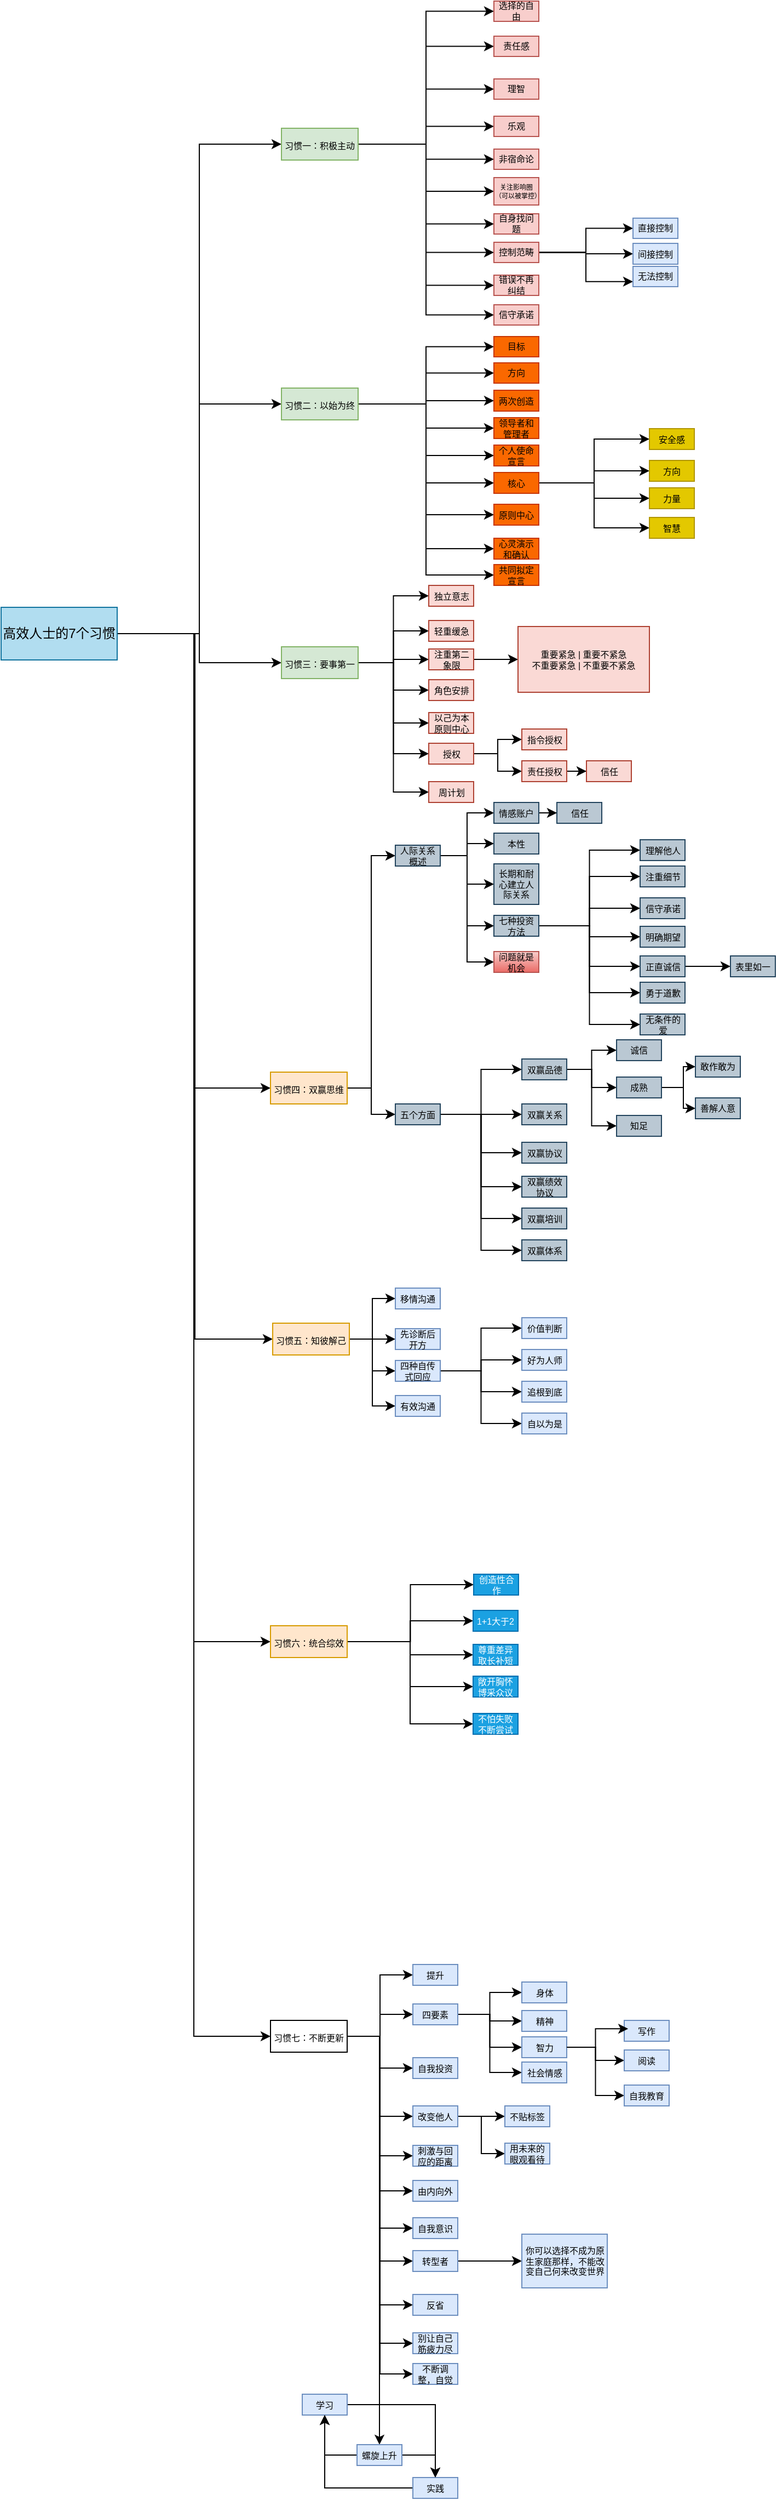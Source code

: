 <mxfile border="50" scale="3" compressed="false" locked="false" version="26.0.4">
  <diagram name="Blank" id="YmL12bMKpDGza6XwsDPr">
    <mxGraphModel dx="1083" dy="755" grid="0" gridSize="10" guides="1" tooltips="1" connect="1" arrows="1" fold="1" page="0" pageScale="1" pageWidth="827" pageHeight="1169" background="none" math="1" shadow="0">
      <root>
        <mxCell id="X5NqExCQtvZxIxQ7pmgY-0" />
        <mxCell id="1" parent="X5NqExCQtvZxIxQ7pmgY-0" />
        <mxCell id="9J5O1KdrvS_7y9gN0SCT-68" style="edgeStyle=orthogonalEdgeStyle;rounded=0;orthogonalLoop=1;jettySize=auto;html=1;entryX=0;entryY=0.5;entryDx=0;entryDy=0;" parent="1" source="hY0gA2xcznP3lPXLT_NU-1" target="hY0gA2xcznP3lPXLT_NU-2" edge="1">
          <mxGeometry relative="1" as="geometry" />
        </mxCell>
        <mxCell id="9J5O1KdrvS_7y9gN0SCT-69" style="edgeStyle=orthogonalEdgeStyle;rounded=0;orthogonalLoop=1;jettySize=auto;html=1;entryX=0;entryY=0.5;entryDx=0;entryDy=0;" parent="1" source="hY0gA2xcznP3lPXLT_NU-1" target="hY0gA2xcznP3lPXLT_NU-4" edge="1">
          <mxGeometry relative="1" as="geometry" />
        </mxCell>
        <mxCell id="9J5O1KdrvS_7y9gN0SCT-70" style="edgeStyle=orthogonalEdgeStyle;rounded=0;orthogonalLoop=1;jettySize=auto;html=1;" parent="1" source="hY0gA2xcznP3lPXLT_NU-1" target="hY0gA2xcznP3lPXLT_NU-6" edge="1">
          <mxGeometry relative="1" as="geometry" />
        </mxCell>
        <mxCell id="9J5O1KdrvS_7y9gN0SCT-71" style="edgeStyle=orthogonalEdgeStyle;rounded=0;orthogonalLoop=1;jettySize=auto;html=1;entryX=0;entryY=0.5;entryDx=0;entryDy=0;" parent="1" source="hY0gA2xcznP3lPXLT_NU-1" target="hY0gA2xcznP3lPXLT_NU-8" edge="1">
          <mxGeometry relative="1" as="geometry" />
        </mxCell>
        <mxCell id="9J5O1KdrvS_7y9gN0SCT-72" style="edgeStyle=orthogonalEdgeStyle;rounded=0;orthogonalLoop=1;jettySize=auto;html=1;entryX=0;entryY=0.5;entryDx=0;entryDy=0;" parent="1" source="hY0gA2xcznP3lPXLT_NU-1" target="hY0gA2xcznP3lPXLT_NU-9" edge="1">
          <mxGeometry relative="1" as="geometry" />
        </mxCell>
        <mxCell id="9J5O1KdrvS_7y9gN0SCT-73" style="edgeStyle=orthogonalEdgeStyle;rounded=0;orthogonalLoop=1;jettySize=auto;html=1;entryX=0;entryY=0.5;entryDx=0;entryDy=0;" parent="1" source="hY0gA2xcznP3lPXLT_NU-1" target="hY0gA2xcznP3lPXLT_NU-10" edge="1">
          <mxGeometry relative="1" as="geometry" />
        </mxCell>
        <mxCell id="9J5O1KdrvS_7y9gN0SCT-74" style="edgeStyle=orthogonalEdgeStyle;rounded=0;orthogonalLoop=1;jettySize=auto;html=1;entryX=0;entryY=0.5;entryDx=0;entryDy=0;" parent="1" source="hY0gA2xcznP3lPXLT_NU-1" target="hY0gA2xcznP3lPXLT_NU-11" edge="1">
          <mxGeometry relative="1" as="geometry" />
        </mxCell>
        <mxCell id="hY0gA2xcznP3lPXLT_NU-1" value="高效人士的7个习惯" style="rounded=0;whiteSpace=wrap;html=1;fillColor=#b1ddf0;strokeColor=#10739e;" parent="1" vertex="1">
          <mxGeometry x="-67" y="206" width="106" height="48" as="geometry" />
        </mxCell>
        <mxCell id="9J5O1KdrvS_7y9gN0SCT-59" style="edgeStyle=orthogonalEdgeStyle;rounded=0;orthogonalLoop=1;jettySize=auto;html=1;entryX=0;entryY=0.5;entryDx=0;entryDy=0;" parent="1" source="hY0gA2xcznP3lPXLT_NU-2" target="9J5O1KdrvS_7y9gN0SCT-3" edge="1">
          <mxGeometry relative="1" as="geometry" />
        </mxCell>
        <mxCell id="9J5O1KdrvS_7y9gN0SCT-60" style="edgeStyle=orthogonalEdgeStyle;rounded=0;orthogonalLoop=1;jettySize=auto;html=1;entryX=0;entryY=0.5;entryDx=0;entryDy=0;" parent="1" source="hY0gA2xcznP3lPXLT_NU-2" target="9J5O1KdrvS_7y9gN0SCT-6" edge="1">
          <mxGeometry relative="1" as="geometry" />
        </mxCell>
        <mxCell id="9J5O1KdrvS_7y9gN0SCT-61" style="edgeStyle=orthogonalEdgeStyle;rounded=0;orthogonalLoop=1;jettySize=auto;html=1;entryX=0;entryY=0.5;entryDx=0;entryDy=0;" parent="1" source="hY0gA2xcznP3lPXLT_NU-2" target="9J5O1KdrvS_7y9gN0SCT-8" edge="1">
          <mxGeometry relative="1" as="geometry" />
        </mxCell>
        <mxCell id="9J5O1KdrvS_7y9gN0SCT-62" style="edgeStyle=orthogonalEdgeStyle;rounded=0;orthogonalLoop=1;jettySize=auto;html=1;entryX=0;entryY=0.5;entryDx=0;entryDy=0;" parent="1" source="hY0gA2xcznP3lPXLT_NU-2" target="9J5O1KdrvS_7y9gN0SCT-10" edge="1">
          <mxGeometry relative="1" as="geometry" />
        </mxCell>
        <mxCell id="9J5O1KdrvS_7y9gN0SCT-63" style="edgeStyle=orthogonalEdgeStyle;rounded=0;orthogonalLoop=1;jettySize=auto;html=1;entryX=0;entryY=0.5;entryDx=0;entryDy=0;" parent="1" source="hY0gA2xcznP3lPXLT_NU-2" target="9J5O1KdrvS_7y9gN0SCT-12" edge="1">
          <mxGeometry relative="1" as="geometry" />
        </mxCell>
        <mxCell id="9J5O1KdrvS_7y9gN0SCT-64" style="edgeStyle=orthogonalEdgeStyle;rounded=0;orthogonalLoop=1;jettySize=auto;html=1;entryX=0;entryY=0.5;entryDx=0;entryDy=0;" parent="1" source="hY0gA2xcznP3lPXLT_NU-2" target="9J5O1KdrvS_7y9gN0SCT-14" edge="1">
          <mxGeometry relative="1" as="geometry" />
        </mxCell>
        <mxCell id="9J5O1KdrvS_7y9gN0SCT-65" style="edgeStyle=orthogonalEdgeStyle;rounded=0;orthogonalLoop=1;jettySize=auto;html=1;entryX=0;entryY=0.5;entryDx=0;entryDy=0;" parent="1" source="hY0gA2xcznP3lPXLT_NU-2" target="9J5O1KdrvS_7y9gN0SCT-18" edge="1">
          <mxGeometry relative="1" as="geometry" />
        </mxCell>
        <mxCell id="9J5O1KdrvS_7y9gN0SCT-66" style="edgeStyle=orthogonalEdgeStyle;rounded=0;orthogonalLoop=1;jettySize=auto;html=1;entryX=0;entryY=0.5;entryDx=0;entryDy=0;" parent="1" source="hY0gA2xcznP3lPXLT_NU-2" target="9J5O1KdrvS_7y9gN0SCT-26" edge="1">
          <mxGeometry relative="1" as="geometry" />
        </mxCell>
        <mxCell id="9J5O1KdrvS_7y9gN0SCT-67" style="edgeStyle=orthogonalEdgeStyle;rounded=0;orthogonalLoop=1;jettySize=auto;html=1;entryX=0;entryY=0.5;entryDx=0;entryDy=0;" parent="1" source="hY0gA2xcznP3lPXLT_NU-2" target="9J5O1KdrvS_7y9gN0SCT-28" edge="1">
          <mxGeometry relative="1" as="geometry" />
        </mxCell>
        <mxCell id="9J5O1KdrvS_7y9gN0SCT-89" style="edgeStyle=orthogonalEdgeStyle;rounded=0;orthogonalLoop=1;jettySize=auto;html=1;entryX=0;entryY=0.5;entryDx=0;entryDy=0;" parent="1" source="hY0gA2xcznP3lPXLT_NU-2" target="9J5O1KdrvS_7y9gN0SCT-16" edge="1">
          <mxGeometry relative="1" as="geometry" />
        </mxCell>
        <mxCell id="hY0gA2xcznP3lPXLT_NU-2" value="&lt;font style=&quot;font-size: 8px;&quot;&gt;习惯一：积极主动&lt;/font&gt;" style="rounded=0;whiteSpace=wrap;html=1;fillColor=#d5e8d4;strokeColor=#82b366;" parent="1" vertex="1">
          <mxGeometry x="189" y="-231" width="70" height="29" as="geometry" />
        </mxCell>
        <mxCell id="9J5O1KdrvS_7y9gN0SCT-76" style="edgeStyle=orthogonalEdgeStyle;rounded=0;orthogonalLoop=1;jettySize=auto;html=1;entryX=0;entryY=0.5;entryDx=0;entryDy=0;" parent="1" source="hY0gA2xcznP3lPXLT_NU-4" target="9J5O1KdrvS_7y9gN0SCT-30" edge="1">
          <mxGeometry relative="1" as="geometry" />
        </mxCell>
        <mxCell id="9J5O1KdrvS_7y9gN0SCT-77" style="edgeStyle=orthogonalEdgeStyle;rounded=0;orthogonalLoop=1;jettySize=auto;html=1;entryX=0;entryY=0.5;entryDx=0;entryDy=0;" parent="1" source="hY0gA2xcznP3lPXLT_NU-4" target="9J5O1KdrvS_7y9gN0SCT-34" edge="1">
          <mxGeometry relative="1" as="geometry" />
        </mxCell>
        <mxCell id="9J5O1KdrvS_7y9gN0SCT-78" style="edgeStyle=orthogonalEdgeStyle;rounded=0;orthogonalLoop=1;jettySize=auto;html=1;entryX=0;entryY=0.5;entryDx=0;entryDy=0;" parent="1" source="hY0gA2xcznP3lPXLT_NU-4" target="9J5O1KdrvS_7y9gN0SCT-36" edge="1">
          <mxGeometry relative="1" as="geometry" />
        </mxCell>
        <mxCell id="9J5O1KdrvS_7y9gN0SCT-79" style="edgeStyle=orthogonalEdgeStyle;rounded=0;orthogonalLoop=1;jettySize=auto;html=1;entryX=0;entryY=0.5;entryDx=0;entryDy=0;" parent="1" source="hY0gA2xcznP3lPXLT_NU-4" target="9J5O1KdrvS_7y9gN0SCT-37" edge="1">
          <mxGeometry relative="1" as="geometry" />
        </mxCell>
        <mxCell id="9J5O1KdrvS_7y9gN0SCT-80" style="edgeStyle=orthogonalEdgeStyle;rounded=0;orthogonalLoop=1;jettySize=auto;html=1;entryX=0;entryY=0.5;entryDx=0;entryDy=0;" parent="1" source="hY0gA2xcznP3lPXLT_NU-4" target="9J5O1KdrvS_7y9gN0SCT-38" edge="1">
          <mxGeometry relative="1" as="geometry" />
        </mxCell>
        <mxCell id="9J5O1KdrvS_7y9gN0SCT-81" style="edgeStyle=orthogonalEdgeStyle;rounded=0;orthogonalLoop=1;jettySize=auto;html=1;entryX=0;entryY=0.5;entryDx=0;entryDy=0;" parent="1" source="hY0gA2xcznP3lPXLT_NU-4" target="9J5O1KdrvS_7y9gN0SCT-39" edge="1">
          <mxGeometry relative="1" as="geometry" />
        </mxCell>
        <mxCell id="9J5O1KdrvS_7y9gN0SCT-83" style="edgeStyle=orthogonalEdgeStyle;rounded=0;orthogonalLoop=1;jettySize=auto;html=1;entryX=0;entryY=0.5;entryDx=0;entryDy=0;" parent="1" source="hY0gA2xcznP3lPXLT_NU-4" target="9J5O1KdrvS_7y9gN0SCT-82" edge="1">
          <mxGeometry relative="1" as="geometry" />
        </mxCell>
        <mxCell id="9J5O1KdrvS_7y9gN0SCT-85" style="edgeStyle=orthogonalEdgeStyle;rounded=0;orthogonalLoop=1;jettySize=auto;html=1;entryX=0;entryY=0.5;entryDx=0;entryDy=0;" parent="1" source="hY0gA2xcznP3lPXLT_NU-4" target="9J5O1KdrvS_7y9gN0SCT-84" edge="1">
          <mxGeometry relative="1" as="geometry" />
        </mxCell>
        <mxCell id="9J5O1KdrvS_7y9gN0SCT-87" style="edgeStyle=orthogonalEdgeStyle;rounded=0;orthogonalLoop=1;jettySize=auto;html=1;entryX=0;entryY=0.5;entryDx=0;entryDy=0;" parent="1" source="hY0gA2xcznP3lPXLT_NU-4" target="9J5O1KdrvS_7y9gN0SCT-86" edge="1">
          <mxGeometry relative="1" as="geometry" />
        </mxCell>
        <mxCell id="hY0gA2xcznP3lPXLT_NU-4" value="&lt;font style=&quot;font-size: 8px;&quot;&gt;习惯二：以始为终&lt;/font&gt;" style="rounded=0;whiteSpace=wrap;html=1;fillColor=#d5e8d4;strokeColor=#82b366;" parent="1" vertex="1">
          <mxGeometry x="189" y="6" width="70" height="29" as="geometry" />
        </mxCell>
        <mxCell id="9J5O1KdrvS_7y9gN0SCT-93" style="edgeStyle=orthogonalEdgeStyle;rounded=0;orthogonalLoop=1;jettySize=auto;html=1;entryX=0;entryY=0.5;entryDx=0;entryDy=0;" parent="1" source="hY0gA2xcznP3lPXLT_NU-6" target="9J5O1KdrvS_7y9gN0SCT-91" edge="1">
          <mxGeometry relative="1" as="geometry" />
        </mxCell>
        <mxCell id="9J5O1KdrvS_7y9gN0SCT-96" style="edgeStyle=orthogonalEdgeStyle;rounded=0;orthogonalLoop=1;jettySize=auto;html=1;entryX=0;entryY=0.5;entryDx=0;entryDy=0;" parent="1" source="hY0gA2xcznP3lPXLT_NU-6" target="9J5O1KdrvS_7y9gN0SCT-95" edge="1">
          <mxGeometry relative="1" as="geometry" />
        </mxCell>
        <mxCell id="9J5O1KdrvS_7y9gN0SCT-97" style="edgeStyle=orthogonalEdgeStyle;rounded=0;orthogonalLoop=1;jettySize=auto;html=1;entryX=0;entryY=0.5;entryDx=0;entryDy=0;" parent="1" source="hY0gA2xcznP3lPXLT_NU-6" target="9J5O1KdrvS_7y9gN0SCT-94" edge="1">
          <mxGeometry relative="1" as="geometry" />
        </mxCell>
        <mxCell id="9J5O1KdrvS_7y9gN0SCT-99" style="edgeStyle=orthogonalEdgeStyle;rounded=0;orthogonalLoop=1;jettySize=auto;html=1;entryX=0;entryY=0.5;entryDx=0;entryDy=0;" parent="1" source="hY0gA2xcznP3lPXLT_NU-6" target="9J5O1KdrvS_7y9gN0SCT-90" edge="1">
          <mxGeometry relative="1" as="geometry" />
        </mxCell>
        <mxCell id="9J5O1KdrvS_7y9gN0SCT-103" style="edgeStyle=orthogonalEdgeStyle;rounded=0;orthogonalLoop=1;jettySize=auto;html=1;entryX=0;entryY=0.5;entryDx=0;entryDy=0;" parent="1" source="hY0gA2xcznP3lPXLT_NU-6" target="9J5O1KdrvS_7y9gN0SCT-102" edge="1">
          <mxGeometry relative="1" as="geometry" />
        </mxCell>
        <mxCell id="9J5O1KdrvS_7y9gN0SCT-105" style="edgeStyle=orthogonalEdgeStyle;rounded=0;orthogonalLoop=1;jettySize=auto;html=1;entryX=0;entryY=0.5;entryDx=0;entryDy=0;" parent="1" source="hY0gA2xcznP3lPXLT_NU-6" target="9J5O1KdrvS_7y9gN0SCT-104" edge="1">
          <mxGeometry relative="1" as="geometry" />
        </mxCell>
        <mxCell id="9J5O1KdrvS_7y9gN0SCT-113" style="edgeStyle=orthogonalEdgeStyle;rounded=0;orthogonalLoop=1;jettySize=auto;html=1;entryX=0;entryY=0.5;entryDx=0;entryDy=0;" parent="1" source="hY0gA2xcznP3lPXLT_NU-6" target="9J5O1KdrvS_7y9gN0SCT-112" edge="1">
          <mxGeometry relative="1" as="geometry" />
        </mxCell>
        <mxCell id="hY0gA2xcznP3lPXLT_NU-6" value="&lt;font style=&quot;font-size: 8px;&quot;&gt;习惯三：要事第一&lt;/font&gt;" style="rounded=0;whiteSpace=wrap;html=1;fillColor=#d5e8d4;strokeColor=#82b366;" parent="1" vertex="1">
          <mxGeometry x="189" y="242" width="70" height="29" as="geometry" />
        </mxCell>
        <mxCell id="9J5O1KdrvS_7y9gN0SCT-118" style="edgeStyle=orthogonalEdgeStyle;rounded=0;orthogonalLoop=1;jettySize=auto;html=1;entryX=0;entryY=0.5;entryDx=0;entryDy=0;exitX=1;exitY=0.5;exitDx=0;exitDy=0;" parent="1" source="9J5O1KdrvS_7y9gN0SCT-142" target="9J5O1KdrvS_7y9gN0SCT-114" edge="1">
          <mxGeometry relative="1" as="geometry" />
        </mxCell>
        <mxCell id="9J5O1KdrvS_7y9gN0SCT-119" style="edgeStyle=orthogonalEdgeStyle;rounded=0;orthogonalLoop=1;jettySize=auto;html=1;" parent="1" source="9J5O1KdrvS_7y9gN0SCT-142" target="9J5O1KdrvS_7y9gN0SCT-116" edge="1">
          <mxGeometry relative="1" as="geometry" />
        </mxCell>
        <mxCell id="9J5O1KdrvS_7y9gN0SCT-123" style="edgeStyle=orthogonalEdgeStyle;rounded=0;orthogonalLoop=1;jettySize=auto;html=1;exitX=1;exitY=0.5;exitDx=0;exitDy=0;" parent="1" source="9J5O1KdrvS_7y9gN0SCT-142" target="9J5O1KdrvS_7y9gN0SCT-122" edge="1">
          <mxGeometry relative="1" as="geometry" />
        </mxCell>
        <mxCell id="9J5O1KdrvS_7y9gN0SCT-125" style="edgeStyle=orthogonalEdgeStyle;rounded=0;orthogonalLoop=1;jettySize=auto;html=1;entryX=0;entryY=0.5;entryDx=0;entryDy=0;" parent="1" source="9J5O1KdrvS_7y9gN0SCT-142" target="9J5O1KdrvS_7y9gN0SCT-124" edge="1">
          <mxGeometry relative="1" as="geometry" />
        </mxCell>
        <mxCell id="9J5O1KdrvS_7y9gN0SCT-143" style="edgeStyle=orthogonalEdgeStyle;rounded=0;orthogonalLoop=1;jettySize=auto;html=1;entryX=0;entryY=0.5;entryDx=0;entryDy=0;" parent="1" source="hY0gA2xcznP3lPXLT_NU-8" target="9J5O1KdrvS_7y9gN0SCT-142" edge="1">
          <mxGeometry relative="1" as="geometry" />
        </mxCell>
        <mxCell id="9J5O1KdrvS_7y9gN0SCT-153" style="edgeStyle=orthogonalEdgeStyle;rounded=0;orthogonalLoop=1;jettySize=auto;html=1;" parent="1" source="hY0gA2xcznP3lPXLT_NU-8" target="9J5O1KdrvS_7y9gN0SCT-151" edge="1">
          <mxGeometry relative="1" as="geometry" />
        </mxCell>
        <mxCell id="hY0gA2xcznP3lPXLT_NU-8" value="&lt;font style=&quot;font-size: 8px;&quot;&gt;习惯四：双赢思维&lt;/font&gt;" style="rounded=0;whiteSpace=wrap;html=1;fillColor=#ffe6cc;strokeColor=#d79b00;" parent="1" vertex="1">
          <mxGeometry x="179" y="630" width="70" height="29" as="geometry" />
        </mxCell>
        <mxCell id="eB3ZfL70rU7U1Z9CnF9W-12" style="edgeStyle=orthogonalEdgeStyle;rounded=0;orthogonalLoop=1;jettySize=auto;html=1;entryX=0;entryY=0.5;entryDx=0;entryDy=0;" parent="1" source="hY0gA2xcznP3lPXLT_NU-9" target="eB3ZfL70rU7U1Z9CnF9W-1" edge="1">
          <mxGeometry relative="1" as="geometry" />
        </mxCell>
        <mxCell id="eB3ZfL70rU7U1Z9CnF9W-13" style="edgeStyle=orthogonalEdgeStyle;rounded=0;orthogonalLoop=1;jettySize=auto;html=1;entryX=0;entryY=0.5;entryDx=0;entryDy=0;" parent="1" source="hY0gA2xcznP3lPXLT_NU-9" target="eB3ZfL70rU7U1Z9CnF9W-2" edge="1">
          <mxGeometry relative="1" as="geometry" />
        </mxCell>
        <mxCell id="eB3ZfL70rU7U1Z9CnF9W-14" style="edgeStyle=orthogonalEdgeStyle;rounded=0;orthogonalLoop=1;jettySize=auto;html=1;entryX=0;entryY=0.5;entryDx=0;entryDy=0;" parent="1" source="hY0gA2xcznP3lPXLT_NU-9" target="eB3ZfL70rU7U1Z9CnF9W-3" edge="1">
          <mxGeometry relative="1" as="geometry" />
        </mxCell>
        <mxCell id="eB3ZfL70rU7U1Z9CnF9W-16" style="edgeStyle=orthogonalEdgeStyle;rounded=0;orthogonalLoop=1;jettySize=auto;html=1;entryX=0;entryY=0.5;entryDx=0;entryDy=0;" parent="1" source="hY0gA2xcznP3lPXLT_NU-9" target="eB3ZfL70rU7U1Z9CnF9W-15" edge="1">
          <mxGeometry relative="1" as="geometry" />
        </mxCell>
        <mxCell id="hY0gA2xcznP3lPXLT_NU-9" value="&lt;font style=&quot;font-size: 8px;&quot;&gt;习惯五：知彼解己&lt;/font&gt;" style="rounded=0;whiteSpace=wrap;html=1;fillColor=#ffe6cc;strokeColor=#d79b00;" parent="1" vertex="1">
          <mxGeometry x="181" y="859" width="70" height="29" as="geometry" />
        </mxCell>
        <mxCell id="8Q0vuXe4bYRWaap2WOF6-2" style="edgeStyle=orthogonalEdgeStyle;rounded=0;orthogonalLoop=1;jettySize=auto;html=1;entryX=0;entryY=0.5;entryDx=0;entryDy=0;" parent="1" source="hY0gA2xcznP3lPXLT_NU-10" target="eB3ZfL70rU7U1Z9CnF9W-18" edge="1">
          <mxGeometry relative="1" as="geometry" />
        </mxCell>
        <mxCell id="8Q0vuXe4bYRWaap2WOF6-3" style="edgeStyle=orthogonalEdgeStyle;rounded=0;orthogonalLoop=1;jettySize=auto;html=1;entryX=0;entryY=0.5;entryDx=0;entryDy=0;" parent="1" source="hY0gA2xcznP3lPXLT_NU-10" target="eB3ZfL70rU7U1Z9CnF9W-19" edge="1">
          <mxGeometry relative="1" as="geometry" />
        </mxCell>
        <mxCell id="8Q0vuXe4bYRWaap2WOF6-4" style="edgeStyle=orthogonalEdgeStyle;rounded=0;orthogonalLoop=1;jettySize=auto;html=1;entryX=0;entryY=0.5;entryDx=0;entryDy=0;" parent="1" source="hY0gA2xcznP3lPXLT_NU-10" target="eB3ZfL70rU7U1Z9CnF9W-20" edge="1">
          <mxGeometry relative="1" as="geometry" />
        </mxCell>
        <mxCell id="8Q0vuXe4bYRWaap2WOF6-5" style="edgeStyle=orthogonalEdgeStyle;rounded=0;orthogonalLoop=1;jettySize=auto;html=1;entryX=0;entryY=0.5;entryDx=0;entryDy=0;" parent="1" source="hY0gA2xcznP3lPXLT_NU-10" target="eB3ZfL70rU7U1Z9CnF9W-21" edge="1">
          <mxGeometry relative="1" as="geometry" />
        </mxCell>
        <mxCell id="8Q0vuXe4bYRWaap2WOF6-6" style="edgeStyle=orthogonalEdgeStyle;rounded=0;orthogonalLoop=1;jettySize=auto;html=1;entryX=0;entryY=0.5;entryDx=0;entryDy=0;" parent="1" source="hY0gA2xcznP3lPXLT_NU-10" target="eB3ZfL70rU7U1Z9CnF9W-17" edge="1">
          <mxGeometry relative="1" as="geometry" />
        </mxCell>
        <mxCell id="hY0gA2xcznP3lPXLT_NU-10" value="&lt;font style=&quot;font-size: 8px;&quot;&gt;习惯六：统合综效&lt;/font&gt;" style="rounded=0;whiteSpace=wrap;html=1;fillColor=#ffe6cc;strokeColor=#d79b00;" parent="1" vertex="1">
          <mxGeometry x="179" y="1135" width="70" height="29" as="geometry" />
        </mxCell>
        <mxCell id="5jt3ywFmo1zjkszmbFwB-15" style="edgeStyle=orthogonalEdgeStyle;rounded=0;orthogonalLoop=1;jettySize=auto;html=1;entryX=0;entryY=0.5;entryDx=0;entryDy=0;" edge="1" parent="1" source="hY0gA2xcznP3lPXLT_NU-11" target="5jt3ywFmo1zjkszmbFwB-1">
          <mxGeometry relative="1" as="geometry" />
        </mxCell>
        <mxCell id="5jt3ywFmo1zjkszmbFwB-17" style="edgeStyle=orthogonalEdgeStyle;rounded=0;orthogonalLoop=1;jettySize=auto;html=1;" edge="1" parent="1" source="hY0gA2xcznP3lPXLT_NU-11" target="5jt3ywFmo1zjkszmbFwB-2">
          <mxGeometry relative="1" as="geometry" />
        </mxCell>
        <mxCell id="5jt3ywFmo1zjkszmbFwB-19" style="edgeStyle=orthogonalEdgeStyle;rounded=0;orthogonalLoop=1;jettySize=auto;html=1;entryX=0;entryY=0.5;entryDx=0;entryDy=0;" edge="1" parent="1" source="hY0gA2xcznP3lPXLT_NU-11" target="5jt3ywFmo1zjkszmbFwB-18">
          <mxGeometry relative="1" as="geometry" />
        </mxCell>
        <mxCell id="5jt3ywFmo1zjkszmbFwB-27" style="edgeStyle=orthogonalEdgeStyle;rounded=0;orthogonalLoop=1;jettySize=auto;html=1;entryX=0;entryY=0.5;entryDx=0;entryDy=0;" edge="1" parent="1" source="hY0gA2xcznP3lPXLT_NU-11" target="5jt3ywFmo1zjkszmbFwB-26">
          <mxGeometry relative="1" as="geometry" />
        </mxCell>
        <mxCell id="5jt3ywFmo1zjkszmbFwB-40" style="edgeStyle=orthogonalEdgeStyle;rounded=0;orthogonalLoop=1;jettySize=auto;html=1;" edge="1" parent="1" source="hY0gA2xcznP3lPXLT_NU-11" target="5jt3ywFmo1zjkszmbFwB-39">
          <mxGeometry relative="1" as="geometry" />
        </mxCell>
        <mxCell id="5jt3ywFmo1zjkszmbFwB-44" style="edgeStyle=orthogonalEdgeStyle;rounded=0;orthogonalLoop=1;jettySize=auto;html=1;entryX=0;entryY=0.5;entryDx=0;entryDy=0;" edge="1" parent="1" source="hY0gA2xcznP3lPXLT_NU-11" target="5jt3ywFmo1zjkszmbFwB-43">
          <mxGeometry relative="1" as="geometry" />
        </mxCell>
        <mxCell id="5jt3ywFmo1zjkszmbFwB-47" style="edgeStyle=orthogonalEdgeStyle;rounded=0;orthogonalLoop=1;jettySize=auto;html=1;entryX=0;entryY=0.5;entryDx=0;entryDy=0;" edge="1" parent="1" source="hY0gA2xcznP3lPXLT_NU-11" target="5jt3ywFmo1zjkszmbFwB-45">
          <mxGeometry relative="1" as="geometry" />
        </mxCell>
        <mxCell id="5jt3ywFmo1zjkszmbFwB-49" style="edgeStyle=orthogonalEdgeStyle;rounded=0;orthogonalLoop=1;jettySize=auto;html=1;entryX=0;entryY=0.5;entryDx=0;entryDy=0;" edge="1" parent="1" source="hY0gA2xcznP3lPXLT_NU-11" target="5jt3ywFmo1zjkszmbFwB-48">
          <mxGeometry relative="1" as="geometry" />
        </mxCell>
        <mxCell id="5jt3ywFmo1zjkszmbFwB-51" style="edgeStyle=orthogonalEdgeStyle;rounded=0;orthogonalLoop=1;jettySize=auto;html=1;entryX=0;entryY=0.5;entryDx=0;entryDy=0;" edge="1" parent="1" source="hY0gA2xcznP3lPXLT_NU-11" target="5jt3ywFmo1zjkszmbFwB-50">
          <mxGeometry relative="1" as="geometry" />
        </mxCell>
        <mxCell id="5jt3ywFmo1zjkszmbFwB-56" style="edgeStyle=orthogonalEdgeStyle;rounded=0;orthogonalLoop=1;jettySize=auto;html=1;entryX=0;entryY=0.5;entryDx=0;entryDy=0;" edge="1" parent="1" source="hY0gA2xcznP3lPXLT_NU-11" target="5jt3ywFmo1zjkszmbFwB-54">
          <mxGeometry relative="1" as="geometry" />
        </mxCell>
        <mxCell id="5jt3ywFmo1zjkszmbFwB-57" style="edgeStyle=orthogonalEdgeStyle;rounded=0;orthogonalLoop=1;jettySize=auto;html=1;entryX=0;entryY=0.5;entryDx=0;entryDy=0;" edge="1" parent="1" source="hY0gA2xcznP3lPXLT_NU-11" target="5jt3ywFmo1zjkszmbFwB-55">
          <mxGeometry relative="1" as="geometry" />
        </mxCell>
        <mxCell id="5jt3ywFmo1zjkszmbFwB-59" style="edgeStyle=orthogonalEdgeStyle;rounded=0;orthogonalLoop=1;jettySize=auto;html=1;entryX=0;entryY=0.5;entryDx=0;entryDy=0;" edge="1" parent="1" source="hY0gA2xcznP3lPXLT_NU-11" target="5jt3ywFmo1zjkszmbFwB-58">
          <mxGeometry relative="1" as="geometry" />
        </mxCell>
        <mxCell id="hY0gA2xcznP3lPXLT_NU-11" value="&lt;font style=&quot;font-size: 8px;&quot;&gt;习惯七：不断更新&lt;/font&gt;" style="rounded=0;whiteSpace=wrap;html=1;" parent="1" vertex="1">
          <mxGeometry x="179" y="1495" width="70" height="29" as="geometry" />
        </mxCell>
        <mxCell id="9J5O1KdrvS_7y9gN0SCT-3" value="责任感" style="whiteSpace=wrap;html=1;fillColor=#f8cecc;strokeColor=#b85450;rounded=0;fontSize=8;" parent="1" vertex="1">
          <mxGeometry x="383" y="-315" width="41" height="18.5" as="geometry" />
        </mxCell>
        <mxCell id="9J5O1KdrvS_7y9gN0SCT-6" value="理智" style="whiteSpace=wrap;html=1;fillColor=#f8cecc;strokeColor=#b85450;rounded=0;fontSize=8;" parent="1" vertex="1">
          <mxGeometry x="383" y="-276" width="41" height="18.5" as="geometry" />
        </mxCell>
        <mxCell id="9J5O1KdrvS_7y9gN0SCT-8" value="乐观" style="whiteSpace=wrap;html=1;fillColor=#f8cecc;strokeColor=#b85450;rounded=0;fontSize=8;" parent="1" vertex="1">
          <mxGeometry x="383" y="-242" width="41" height="18.5" as="geometry" />
        </mxCell>
        <mxCell id="9J5O1KdrvS_7y9gN0SCT-10" value="非宿命论" style="whiteSpace=wrap;html=1;fillColor=#f8cecc;strokeColor=#b85450;rounded=0;fontSize=8;" parent="1" vertex="1">
          <mxGeometry x="383" y="-212" width="41" height="18.5" as="geometry" />
        </mxCell>
        <mxCell id="9J5O1KdrvS_7y9gN0SCT-12" value="关注影响圈（可以被掌控）" style="whiteSpace=wrap;html=1;fillColor=#f8cecc;strokeColor=#b85450;rounded=0;fontSize=6;" parent="1" vertex="1">
          <mxGeometry x="383" y="-186" width="41" height="25" as="geometry" />
        </mxCell>
        <mxCell id="9J5O1KdrvS_7y9gN0SCT-14" value="自身找问题" style="whiteSpace=wrap;html=1;fillColor=#f8cecc;strokeColor=#b85450;rounded=0;fontSize=8;" parent="1" vertex="1">
          <mxGeometry x="383" y="-153" width="41" height="18.5" as="geometry" />
        </mxCell>
        <mxCell id="9J5O1KdrvS_7y9gN0SCT-16" value="选择的自由" style="whiteSpace=wrap;html=1;fillColor=#f8cecc;strokeColor=#b85450;rounded=0;fontSize=8;" parent="1" vertex="1">
          <mxGeometry x="383" y="-347" width="41" height="18.5" as="geometry" />
        </mxCell>
        <mxCell id="9J5O1KdrvS_7y9gN0SCT-23" style="edgeStyle=orthogonalEdgeStyle;rounded=0;orthogonalLoop=1;jettySize=auto;html=1;entryX=0;entryY=0.5;entryDx=0;entryDy=0;" parent="1" source="9J5O1KdrvS_7y9gN0SCT-18" target="9J5O1KdrvS_7y9gN0SCT-20" edge="1">
          <mxGeometry relative="1" as="geometry" />
        </mxCell>
        <mxCell id="9J5O1KdrvS_7y9gN0SCT-24" style="edgeStyle=orthogonalEdgeStyle;rounded=0;orthogonalLoop=1;jettySize=auto;html=1;entryX=0;entryY=0.5;entryDx=0;entryDy=0;" parent="1" source="9J5O1KdrvS_7y9gN0SCT-18" target="9J5O1KdrvS_7y9gN0SCT-21" edge="1">
          <mxGeometry relative="1" as="geometry" />
        </mxCell>
        <mxCell id="9J5O1KdrvS_7y9gN0SCT-25" style="edgeStyle=orthogonalEdgeStyle;rounded=0;orthogonalLoop=1;jettySize=auto;html=1;entryX=0;entryY=0.75;entryDx=0;entryDy=0;" parent="1" source="9J5O1KdrvS_7y9gN0SCT-18" target="9J5O1KdrvS_7y9gN0SCT-22" edge="1">
          <mxGeometry relative="1" as="geometry" />
        </mxCell>
        <mxCell id="9J5O1KdrvS_7y9gN0SCT-18" value="控制范畴" style="whiteSpace=wrap;html=1;fillColor=#f8cecc;strokeColor=#b85450;rounded=0;fontSize=8;" parent="1" vertex="1">
          <mxGeometry x="383" y="-127" width="41" height="18.5" as="geometry" />
        </mxCell>
        <mxCell id="9J5O1KdrvS_7y9gN0SCT-20" value="直接控制" style="whiteSpace=wrap;html=1;fillColor=#dae8fc;strokeColor=#6c8ebf;rounded=0;fontSize=8;" parent="1" vertex="1">
          <mxGeometry x="510" y="-149" width="41" height="18.5" as="geometry" />
        </mxCell>
        <mxCell id="9J5O1KdrvS_7y9gN0SCT-21" value="间接控制" style="whiteSpace=wrap;html=1;fillColor=#dae8fc;strokeColor=#6c8ebf;rounded=0;fontSize=8;" parent="1" vertex="1">
          <mxGeometry x="510" y="-126" width="41" height="19" as="geometry" />
        </mxCell>
        <mxCell id="9J5O1KdrvS_7y9gN0SCT-22" value="无法控制" style="whiteSpace=wrap;html=1;fillColor=#dae8fc;strokeColor=#6c8ebf;rounded=0;fontSize=8;" parent="1" vertex="1">
          <mxGeometry x="510" y="-105" width="41" height="18.5" as="geometry" />
        </mxCell>
        <mxCell id="9J5O1KdrvS_7y9gN0SCT-26" value="错误不再纠结" style="whiteSpace=wrap;html=1;fillColor=#f8cecc;strokeColor=#b85450;rounded=0;fontSize=8;" parent="1" vertex="1">
          <mxGeometry x="383" y="-97" width="41" height="18.5" as="geometry" />
        </mxCell>
        <mxCell id="9J5O1KdrvS_7y9gN0SCT-28" value="信守承诺" style="whiteSpace=wrap;html=1;fillColor=#f8cecc;strokeColor=#b85450;rounded=0;fontSize=8;" parent="1" vertex="1">
          <mxGeometry x="383" y="-70" width="41" height="18.5" as="geometry" />
        </mxCell>
        <mxCell id="9J5O1KdrvS_7y9gN0SCT-30" value="目标" style="whiteSpace=wrap;html=1;fillColor=#fa6800;strokeColor=#C73500;rounded=0;fontSize=8;fontColor=#000000;" parent="1" vertex="1">
          <mxGeometry x="383" y="-41" width="41" height="18.5" as="geometry" />
        </mxCell>
        <mxCell id="9J5O1KdrvS_7y9gN0SCT-34" value="方向" style="whiteSpace=wrap;html=1;fillColor=#fa6800;strokeColor=#C73500;rounded=0;fontSize=8;fontColor=#000000;" parent="1" vertex="1">
          <mxGeometry x="383" y="-17" width="41" height="18.5" as="geometry" />
        </mxCell>
        <mxCell id="9J5O1KdrvS_7y9gN0SCT-36" value="两次创造" style="whiteSpace=wrap;html=1;fillColor=#fa6800;strokeColor=#C73500;rounded=0;fontSize=8;fontColor=#000000;" parent="1" vertex="1">
          <mxGeometry x="383" y="8" width="41" height="19" as="geometry" />
        </mxCell>
        <mxCell id="9J5O1KdrvS_7y9gN0SCT-37" value="领导者和管理者" style="whiteSpace=wrap;html=1;fillColor=#fa6800;strokeColor=#C73500;rounded=0;fontSize=8;fontColor=#000000;" parent="1" vertex="1">
          <mxGeometry x="383" y="33" width="41" height="19" as="geometry" />
        </mxCell>
        <mxCell id="9J5O1KdrvS_7y9gN0SCT-38" value="个人使命宣言" style="whiteSpace=wrap;html=1;fillColor=#fa6800;strokeColor=#C73500;rounded=0;fontSize=8;fontColor=#000000;" parent="1" vertex="1">
          <mxGeometry x="383" y="58" width="41" height="19" as="geometry" />
        </mxCell>
        <mxCell id="9J5O1KdrvS_7y9gN0SCT-47" style="edgeStyle=orthogonalEdgeStyle;rounded=0;orthogonalLoop=1;jettySize=auto;html=1;entryX=0;entryY=0.5;entryDx=0;entryDy=0;" parent="1" source="9J5O1KdrvS_7y9gN0SCT-39" target="9J5O1KdrvS_7y9gN0SCT-40" edge="1">
          <mxGeometry relative="1" as="geometry" />
        </mxCell>
        <mxCell id="9J5O1KdrvS_7y9gN0SCT-49" style="edgeStyle=orthogonalEdgeStyle;rounded=0;orthogonalLoop=1;jettySize=auto;html=1;" parent="1" source="9J5O1KdrvS_7y9gN0SCT-39" target="9J5O1KdrvS_7y9gN0SCT-43" edge="1">
          <mxGeometry relative="1" as="geometry" />
        </mxCell>
        <mxCell id="9J5O1KdrvS_7y9gN0SCT-50" style="edgeStyle=orthogonalEdgeStyle;rounded=0;orthogonalLoop=1;jettySize=auto;html=1;entryX=0;entryY=0.5;entryDx=0;entryDy=0;" parent="1" source="9J5O1KdrvS_7y9gN0SCT-39" target="9J5O1KdrvS_7y9gN0SCT-42" edge="1">
          <mxGeometry relative="1" as="geometry" />
        </mxCell>
        <mxCell id="9J5O1KdrvS_7y9gN0SCT-51" style="edgeStyle=orthogonalEdgeStyle;rounded=0;orthogonalLoop=1;jettySize=auto;html=1;entryX=0;entryY=0.5;entryDx=0;entryDy=0;" parent="1" source="9J5O1KdrvS_7y9gN0SCT-39" target="9J5O1KdrvS_7y9gN0SCT-41" edge="1">
          <mxGeometry relative="1" as="geometry" />
        </mxCell>
        <mxCell id="9J5O1KdrvS_7y9gN0SCT-39" value="核心" style="whiteSpace=wrap;html=1;fillColor=#fa6800;strokeColor=#C73500;rounded=0;fontSize=8;fontColor=#000000;" parent="1" vertex="1">
          <mxGeometry x="383" y="83" width="41" height="19" as="geometry" />
        </mxCell>
        <mxCell id="9J5O1KdrvS_7y9gN0SCT-40" value="安全感" style="whiteSpace=wrap;html=1;fillColor=#e3c800;strokeColor=#B09500;rounded=0;fontSize=8;fontColor=#000000;" parent="1" vertex="1">
          <mxGeometry x="525" y="43" width="41" height="19" as="geometry" />
        </mxCell>
        <mxCell id="9J5O1KdrvS_7y9gN0SCT-41" value="智慧" style="whiteSpace=wrap;html=1;fillColor=#e3c800;strokeColor=#B09500;rounded=0;fontSize=8;fontColor=#000000;" parent="1" vertex="1">
          <mxGeometry x="525" y="124" width="41" height="19" as="geometry" />
        </mxCell>
        <mxCell id="9J5O1KdrvS_7y9gN0SCT-42" value="力量" style="whiteSpace=wrap;html=1;fillColor=#e3c800;strokeColor=#B09500;rounded=0;fontSize=8;fontColor=#000000;" parent="1" vertex="1">
          <mxGeometry x="525" y="97" width="41" height="19" as="geometry" />
        </mxCell>
        <mxCell id="9J5O1KdrvS_7y9gN0SCT-43" value="方向" style="whiteSpace=wrap;html=1;fillColor=#e3c800;strokeColor=#B09500;rounded=0;fontSize=8;fontColor=#000000;" parent="1" vertex="1">
          <mxGeometry x="525" y="72" width="41" height="19" as="geometry" />
        </mxCell>
        <mxCell id="9J5O1KdrvS_7y9gN0SCT-82" value="原则中心" style="whiteSpace=wrap;html=1;fillColor=#fa6800;strokeColor=#C73500;rounded=0;fontSize=8;fontColor=#000000;" parent="1" vertex="1">
          <mxGeometry x="383" y="112" width="41" height="19" as="geometry" />
        </mxCell>
        <mxCell id="9J5O1KdrvS_7y9gN0SCT-84" value="心灵演示和确认" style="whiteSpace=wrap;html=1;fillColor=#fa6800;strokeColor=#C73500;rounded=0;fontSize=8;fontColor=#000000;" parent="1" vertex="1">
          <mxGeometry x="383" y="143" width="41" height="19" as="geometry" />
        </mxCell>
        <mxCell id="9J5O1KdrvS_7y9gN0SCT-86" value="共同拟定宣言" style="whiteSpace=wrap;html=1;fillColor=#fa6800;strokeColor=#C73500;rounded=0;fontSize=8;fontColor=#000000;" parent="1" vertex="1">
          <mxGeometry x="383" y="167" width="41" height="19" as="geometry" />
        </mxCell>
        <mxCell id="9J5O1KdrvS_7y9gN0SCT-90" value="独立意志" style="whiteSpace=wrap;html=1;fillColor=#fad9d5;strokeColor=#ae4132;rounded=0;fontSize=8;" parent="1" vertex="1">
          <mxGeometry x="323.5" y="186" width="41" height="19" as="geometry" />
        </mxCell>
        <mxCell id="9J5O1KdrvS_7y9gN0SCT-91" value="轻重缓急" style="whiteSpace=wrap;html=1;fillColor=#fad9d5;strokeColor=#ae4132;rounded=0;fontSize=8;" parent="1" vertex="1">
          <mxGeometry x="323.5" y="218" width="41" height="19" as="geometry" />
        </mxCell>
        <mxCell id="9J5O1KdrvS_7y9gN0SCT-94" value="角色安排" style="whiteSpace=wrap;html=1;fillColor=#fad9d5;strokeColor=#ae4132;rounded=0;fontSize=8;" parent="1" vertex="1">
          <mxGeometry x="323.5" y="272" width="41" height="19" as="geometry" />
        </mxCell>
        <mxCell id="9J5O1KdrvS_7y9gN0SCT-101" value="" style="edgeStyle=orthogonalEdgeStyle;rounded=0;orthogonalLoop=1;jettySize=auto;html=1;" parent="1" source="9J5O1KdrvS_7y9gN0SCT-95" target="9J5O1KdrvS_7y9gN0SCT-100" edge="1">
          <mxGeometry relative="1" as="geometry" />
        </mxCell>
        <mxCell id="9J5O1KdrvS_7y9gN0SCT-95" value="注重第二象限" style="whiteSpace=wrap;html=1;fillColor=#fad9d5;strokeColor=#ae4132;rounded=0;fontSize=8;" parent="1" vertex="1">
          <mxGeometry x="323.5" y="244" width="41" height="19" as="geometry" />
        </mxCell>
        <mxCell id="9J5O1KdrvS_7y9gN0SCT-100" value="重要紧急 | 重要不紧急&lt;br&gt;不重要紧急 | 不重要不紧急" style="whiteSpace=wrap;html=1;fontSize=8;fillColor=#fad9d5;strokeColor=#ae4132;rounded=0;" parent="1" vertex="1">
          <mxGeometry x="405" y="223.5" width="120" height="60" as="geometry" />
        </mxCell>
        <mxCell id="9J5O1KdrvS_7y9gN0SCT-102" value="以己为本&lt;br&gt;原则中心" style="whiteSpace=wrap;html=1;fillColor=#fad9d5;strokeColor=#ae4132;rounded=0;fontSize=8;" parent="1" vertex="1">
          <mxGeometry x="323.5" y="302" width="41" height="19" as="geometry" />
        </mxCell>
        <mxCell id="9J5O1KdrvS_7y9gN0SCT-108" style="edgeStyle=orthogonalEdgeStyle;rounded=0;orthogonalLoop=1;jettySize=auto;html=1;entryX=0;entryY=0.5;entryDx=0;entryDy=0;" parent="1" source="9J5O1KdrvS_7y9gN0SCT-104" target="9J5O1KdrvS_7y9gN0SCT-106" edge="1">
          <mxGeometry relative="1" as="geometry" />
        </mxCell>
        <mxCell id="9J5O1KdrvS_7y9gN0SCT-109" style="edgeStyle=orthogonalEdgeStyle;rounded=0;orthogonalLoop=1;jettySize=auto;html=1;" parent="1" source="9J5O1KdrvS_7y9gN0SCT-104" target="9J5O1KdrvS_7y9gN0SCT-107" edge="1">
          <mxGeometry relative="1" as="geometry" />
        </mxCell>
        <mxCell id="9J5O1KdrvS_7y9gN0SCT-104" value="授权" style="whiteSpace=wrap;html=1;fillColor=#fad9d5;strokeColor=#ae4132;rounded=0;fontSize=8;" parent="1" vertex="1">
          <mxGeometry x="323.5" y="330" width="41" height="19" as="geometry" />
        </mxCell>
        <mxCell id="9J5O1KdrvS_7y9gN0SCT-106" value="指令授权" style="whiteSpace=wrap;html=1;fillColor=#fad9d5;strokeColor=#ae4132;rounded=0;fontSize=8;" parent="1" vertex="1">
          <mxGeometry x="408.5" y="317" width="41" height="19" as="geometry" />
        </mxCell>
        <mxCell id="9J5O1KdrvS_7y9gN0SCT-111" style="edgeStyle=orthogonalEdgeStyle;rounded=0;orthogonalLoop=1;jettySize=auto;html=1;entryX=0;entryY=0.5;entryDx=0;entryDy=0;" parent="1" source="9J5O1KdrvS_7y9gN0SCT-107" target="9J5O1KdrvS_7y9gN0SCT-110" edge="1">
          <mxGeometry relative="1" as="geometry" />
        </mxCell>
        <mxCell id="9J5O1KdrvS_7y9gN0SCT-107" value="责任授权" style="whiteSpace=wrap;html=1;fillColor=#fad9d5;strokeColor=#ae4132;rounded=0;fontSize=8;" parent="1" vertex="1">
          <mxGeometry x="408.5" y="346" width="41" height="19" as="geometry" />
        </mxCell>
        <mxCell id="9J5O1KdrvS_7y9gN0SCT-110" value="信任" style="whiteSpace=wrap;html=1;fillColor=#fad9d5;strokeColor=#ae4132;rounded=0;fontSize=8;" parent="1" vertex="1">
          <mxGeometry x="467.5" y="346" width="41" height="19" as="geometry" />
        </mxCell>
        <mxCell id="9J5O1KdrvS_7y9gN0SCT-112" value="周计划" style="whiteSpace=wrap;html=1;fillColor=#fad9d5;strokeColor=#ae4132;rounded=0;fontSize=8;" parent="1" vertex="1">
          <mxGeometry x="323.5" y="365" width="41" height="19" as="geometry" />
        </mxCell>
        <mxCell id="9J5O1KdrvS_7y9gN0SCT-120" style="edgeStyle=orthogonalEdgeStyle;rounded=0;orthogonalLoop=1;jettySize=auto;html=1;" parent="1" source="9J5O1KdrvS_7y9gN0SCT-114" target="9J5O1KdrvS_7y9gN0SCT-117" edge="1">
          <mxGeometry relative="1" as="geometry" />
        </mxCell>
        <mxCell id="9J5O1KdrvS_7y9gN0SCT-114" value="情感账户" style="whiteSpace=wrap;html=1;fillColor=#bac8d3;strokeColor=#23445d;rounded=0;fontSize=8;" parent="1" vertex="1">
          <mxGeometry x="383" y="384" width="41" height="19" as="geometry" />
        </mxCell>
        <mxCell id="9J5O1KdrvS_7y9gN0SCT-116" value="本性" style="whiteSpace=wrap;html=1;fillColor=#bac8d3;strokeColor=#23445d;rounded=0;fontSize=8;" parent="1" vertex="1">
          <mxGeometry x="383" y="412" width="41" height="19" as="geometry" />
        </mxCell>
        <mxCell id="9J5O1KdrvS_7y9gN0SCT-117" value="信任" style="whiteSpace=wrap;html=1;fillColor=#bac8d3;strokeColor=#23445d;rounded=0;fontSize=8;" parent="1" vertex="1">
          <mxGeometry x="440.5" y="384" width="41" height="19" as="geometry" />
        </mxCell>
        <mxCell id="9J5O1KdrvS_7y9gN0SCT-122" value="长期和耐心建立人际关系" style="whiteSpace=wrap;html=1;fillColor=#bac8d3;strokeColor=#23445d;rounded=0;fontSize=8;" parent="1" vertex="1">
          <mxGeometry x="383" y="440" width="41" height="37" as="geometry" />
        </mxCell>
        <mxCell id="9J5O1KdrvS_7y9gN0SCT-135" style="edgeStyle=orthogonalEdgeStyle;rounded=0;orthogonalLoop=1;jettySize=auto;html=1;entryX=0;entryY=0.5;entryDx=0;entryDy=0;" parent="1" source="9J5O1KdrvS_7y9gN0SCT-124" target="9J5O1KdrvS_7y9gN0SCT-126" edge="1">
          <mxGeometry relative="1" as="geometry" />
        </mxCell>
        <mxCell id="9J5O1KdrvS_7y9gN0SCT-136" style="edgeStyle=orthogonalEdgeStyle;rounded=0;orthogonalLoop=1;jettySize=auto;html=1;entryX=0;entryY=0.5;entryDx=0;entryDy=0;" parent="1" source="9J5O1KdrvS_7y9gN0SCT-124" target="9J5O1KdrvS_7y9gN0SCT-127" edge="1">
          <mxGeometry relative="1" as="geometry" />
        </mxCell>
        <mxCell id="9J5O1KdrvS_7y9gN0SCT-137" style="edgeStyle=orthogonalEdgeStyle;rounded=0;orthogonalLoop=1;jettySize=auto;html=1;entryX=0;entryY=0.5;entryDx=0;entryDy=0;" parent="1" source="9J5O1KdrvS_7y9gN0SCT-124" target="9J5O1KdrvS_7y9gN0SCT-128" edge="1">
          <mxGeometry relative="1" as="geometry" />
        </mxCell>
        <mxCell id="9J5O1KdrvS_7y9gN0SCT-138" style="edgeStyle=orthogonalEdgeStyle;rounded=0;orthogonalLoop=1;jettySize=auto;html=1;entryX=0;entryY=0.5;entryDx=0;entryDy=0;" parent="1" source="9J5O1KdrvS_7y9gN0SCT-124" target="9J5O1KdrvS_7y9gN0SCT-129" edge="1">
          <mxGeometry relative="1" as="geometry" />
        </mxCell>
        <mxCell id="9J5O1KdrvS_7y9gN0SCT-139" style="edgeStyle=orthogonalEdgeStyle;rounded=0;orthogonalLoop=1;jettySize=auto;html=1;entryX=0;entryY=0.5;entryDx=0;entryDy=0;" parent="1" source="9J5O1KdrvS_7y9gN0SCT-124" target="9J5O1KdrvS_7y9gN0SCT-130" edge="1">
          <mxGeometry relative="1" as="geometry" />
        </mxCell>
        <mxCell id="9J5O1KdrvS_7y9gN0SCT-140" style="edgeStyle=orthogonalEdgeStyle;rounded=0;orthogonalLoop=1;jettySize=auto;html=1;entryX=0;entryY=0.5;entryDx=0;entryDy=0;" parent="1" source="9J5O1KdrvS_7y9gN0SCT-124" target="9J5O1KdrvS_7y9gN0SCT-133" edge="1">
          <mxGeometry relative="1" as="geometry" />
        </mxCell>
        <mxCell id="9J5O1KdrvS_7y9gN0SCT-141" style="edgeStyle=orthogonalEdgeStyle;rounded=0;orthogonalLoop=1;jettySize=auto;html=1;entryX=0;entryY=0.5;entryDx=0;entryDy=0;" parent="1" source="9J5O1KdrvS_7y9gN0SCT-124" target="9J5O1KdrvS_7y9gN0SCT-134" edge="1">
          <mxGeometry relative="1" as="geometry" />
        </mxCell>
        <mxCell id="9J5O1KdrvS_7y9gN0SCT-124" value="七种投资方法" style="whiteSpace=wrap;html=1;fillColor=#bac8d3;strokeColor=#23445d;rounded=0;fontSize=8;" parent="1" vertex="1">
          <mxGeometry x="383" y="487" width="41" height="19" as="geometry" />
        </mxCell>
        <mxCell id="9J5O1KdrvS_7y9gN0SCT-126" value="理解他人" style="whiteSpace=wrap;html=1;fillColor=#bac8d3;strokeColor=#23445d;rounded=0;fontSize=8;" parent="1" vertex="1">
          <mxGeometry x="516.5" y="418" width="41" height="19" as="geometry" />
        </mxCell>
        <mxCell id="9J5O1KdrvS_7y9gN0SCT-127" value="注重细节" style="whiteSpace=wrap;html=1;fillColor=#bac8d3;strokeColor=#23445d;rounded=0;fontSize=8;" parent="1" vertex="1">
          <mxGeometry x="516.5" y="442" width="41" height="19" as="geometry" />
        </mxCell>
        <mxCell id="9J5O1KdrvS_7y9gN0SCT-128" value="信守承诺" style="whiteSpace=wrap;html=1;fillColor=#bac8d3;strokeColor=#23445d;rounded=0;fontSize=8;" parent="1" vertex="1">
          <mxGeometry x="516.5" y="471" width="41" height="19" as="geometry" />
        </mxCell>
        <mxCell id="9J5O1KdrvS_7y9gN0SCT-129" value="明确期望" style="whiteSpace=wrap;html=1;fillColor=#bac8d3;strokeColor=#23445d;rounded=0;fontSize=8;" parent="1" vertex="1">
          <mxGeometry x="516.5" y="497" width="41" height="19" as="geometry" />
        </mxCell>
        <mxCell id="9J5O1KdrvS_7y9gN0SCT-150" style="edgeStyle=orthogonalEdgeStyle;rounded=0;orthogonalLoop=1;jettySize=auto;html=1;" parent="1" source="9J5O1KdrvS_7y9gN0SCT-130" target="9J5O1KdrvS_7y9gN0SCT-131" edge="1">
          <mxGeometry relative="1" as="geometry" />
        </mxCell>
        <mxCell id="9J5O1KdrvS_7y9gN0SCT-130" value="正直诚信" style="whiteSpace=wrap;html=1;fillColor=#bac8d3;strokeColor=#23445d;rounded=0;fontSize=8;" parent="1" vertex="1">
          <mxGeometry x="516.5" y="524" width="41" height="19" as="geometry" />
        </mxCell>
        <mxCell id="9J5O1KdrvS_7y9gN0SCT-131" value="表里如一" style="whiteSpace=wrap;html=1;fillColor=#bac8d3;strokeColor=#23445d;rounded=0;fontSize=8;" parent="1" vertex="1">
          <mxGeometry x="599" y="524" width="41" height="19" as="geometry" />
        </mxCell>
        <mxCell id="9J5O1KdrvS_7y9gN0SCT-133" value="勇于道歉" style="whiteSpace=wrap;html=1;fillColor=#bac8d3;strokeColor=#23445d;rounded=0;fontSize=8;" parent="1" vertex="1">
          <mxGeometry x="516.5" y="548" width="41" height="19" as="geometry" />
        </mxCell>
        <mxCell id="9J5O1KdrvS_7y9gN0SCT-134" value="无条件的爱" style="whiteSpace=wrap;html=1;fillColor=#bac8d3;strokeColor=#23445d;rounded=0;fontSize=8;" parent="1" vertex="1">
          <mxGeometry x="516.5" y="577" width="41" height="19" as="geometry" />
        </mxCell>
        <mxCell id="9J5O1KdrvS_7y9gN0SCT-145" style="edgeStyle=orthogonalEdgeStyle;rounded=0;orthogonalLoop=1;jettySize=auto;html=1;entryX=0;entryY=0.5;entryDx=0;entryDy=0;" parent="1" source="9J5O1KdrvS_7y9gN0SCT-142" target="9J5O1KdrvS_7y9gN0SCT-144" edge="1">
          <mxGeometry relative="1" as="geometry" />
        </mxCell>
        <mxCell id="9J5O1KdrvS_7y9gN0SCT-142" value="人际关系概述" style="whiteSpace=wrap;html=1;fillColor=#bac8d3;strokeColor=#23445d;rounded=0;fontSize=8;" parent="1" vertex="1">
          <mxGeometry x="293" y="423" width="41" height="19" as="geometry" />
        </mxCell>
        <mxCell id="9J5O1KdrvS_7y9gN0SCT-144" value="问题就是机会" style="whiteSpace=wrap;html=1;fillColor=#f8cecc;strokeColor=#b85450;rounded=0;fontSize=8;gradientColor=#ea6b66;" parent="1" vertex="1">
          <mxGeometry x="383" y="520" width="41" height="19" as="geometry" />
        </mxCell>
        <mxCell id="9J5O1KdrvS_7y9gN0SCT-166" style="edgeStyle=orthogonalEdgeStyle;rounded=0;orthogonalLoop=1;jettySize=auto;html=1;entryX=0;entryY=0.5;entryDx=0;entryDy=0;" parent="1" source="9J5O1KdrvS_7y9gN0SCT-151" target="9J5O1KdrvS_7y9gN0SCT-154" edge="1">
          <mxGeometry relative="1" as="geometry" />
        </mxCell>
        <mxCell id="9J5O1KdrvS_7y9gN0SCT-171" style="edgeStyle=orthogonalEdgeStyle;rounded=0;orthogonalLoop=1;jettySize=auto;html=1;entryX=0;entryY=0.5;entryDx=0;entryDy=0;" parent="1" source="9J5O1KdrvS_7y9gN0SCT-151" target="9J5O1KdrvS_7y9gN0SCT-169" edge="1">
          <mxGeometry relative="1" as="geometry" />
        </mxCell>
        <mxCell id="9J5O1KdrvS_7y9gN0SCT-172" style="edgeStyle=orthogonalEdgeStyle;rounded=0;orthogonalLoop=1;jettySize=auto;html=1;entryX=0;entryY=0.5;entryDx=0;entryDy=0;" parent="1" source="9J5O1KdrvS_7y9gN0SCT-151" target="9J5O1KdrvS_7y9gN0SCT-170" edge="1">
          <mxGeometry relative="1" as="geometry" />
        </mxCell>
        <mxCell id="DufW2FXoceuYZ3ebrSCO-5" style="edgeStyle=orthogonalEdgeStyle;rounded=0;orthogonalLoop=1;jettySize=auto;html=1;entryX=0;entryY=0.5;entryDx=0;entryDy=0;" parent="1" source="9J5O1KdrvS_7y9gN0SCT-151" target="DufW2FXoceuYZ3ebrSCO-1" edge="1">
          <mxGeometry relative="1" as="geometry" />
        </mxCell>
        <mxCell id="DufW2FXoceuYZ3ebrSCO-6" style="edgeStyle=orthogonalEdgeStyle;rounded=0;orthogonalLoop=1;jettySize=auto;html=1;entryX=0;entryY=0.5;entryDx=0;entryDy=0;" parent="1" source="9J5O1KdrvS_7y9gN0SCT-151" target="DufW2FXoceuYZ3ebrSCO-2" edge="1">
          <mxGeometry relative="1" as="geometry" />
        </mxCell>
        <mxCell id="DufW2FXoceuYZ3ebrSCO-7" style="edgeStyle=orthogonalEdgeStyle;rounded=0;orthogonalLoop=1;jettySize=auto;html=1;entryX=0;entryY=0.5;entryDx=0;entryDy=0;" parent="1" source="9J5O1KdrvS_7y9gN0SCT-151" target="DufW2FXoceuYZ3ebrSCO-3" edge="1">
          <mxGeometry relative="1" as="geometry" />
        </mxCell>
        <mxCell id="9J5O1KdrvS_7y9gN0SCT-151" value="五个方面" style="whiteSpace=wrap;html=1;fillColor=#bac8d3;strokeColor=#23445d;rounded=0;fontSize=8;" parent="1" vertex="1">
          <mxGeometry x="293" y="659" width="41" height="19" as="geometry" />
        </mxCell>
        <mxCell id="9J5O1KdrvS_7y9gN0SCT-163" style="edgeStyle=orthogonalEdgeStyle;rounded=0;orthogonalLoop=1;jettySize=auto;html=1;entryX=0;entryY=0.5;entryDx=0;entryDy=0;" parent="1" source="9J5O1KdrvS_7y9gN0SCT-154" target="9J5O1KdrvS_7y9gN0SCT-161" edge="1">
          <mxGeometry relative="1" as="geometry" />
        </mxCell>
        <mxCell id="9J5O1KdrvS_7y9gN0SCT-164" style="edgeStyle=orthogonalEdgeStyle;rounded=0;orthogonalLoop=1;jettySize=auto;html=1;entryX=0;entryY=0.5;entryDx=0;entryDy=0;" parent="1" source="9J5O1KdrvS_7y9gN0SCT-154" target="9J5O1KdrvS_7y9gN0SCT-155" edge="1">
          <mxGeometry relative="1" as="geometry" />
        </mxCell>
        <mxCell id="9J5O1KdrvS_7y9gN0SCT-168" style="edgeStyle=orthogonalEdgeStyle;rounded=0;orthogonalLoop=1;jettySize=auto;html=1;entryX=0;entryY=0.5;entryDx=0;entryDy=0;" parent="1" source="9J5O1KdrvS_7y9gN0SCT-154" target="9J5O1KdrvS_7y9gN0SCT-167" edge="1">
          <mxGeometry relative="1" as="geometry" />
        </mxCell>
        <mxCell id="9J5O1KdrvS_7y9gN0SCT-154" value="双赢品德" style="whiteSpace=wrap;html=1;fillColor=#bac8d3;strokeColor=#23445d;rounded=0;fontSize=8;" parent="1" vertex="1">
          <mxGeometry x="408.5" y="618" width="41" height="19" as="geometry" />
        </mxCell>
        <mxCell id="9J5O1KdrvS_7y9gN0SCT-159" style="edgeStyle=orthogonalEdgeStyle;rounded=0;orthogonalLoop=1;jettySize=auto;html=1;entryX=0;entryY=0.5;entryDx=0;entryDy=0;" parent="1" source="9J5O1KdrvS_7y9gN0SCT-155" target="9J5O1KdrvS_7y9gN0SCT-156" edge="1">
          <mxGeometry relative="1" as="geometry" />
        </mxCell>
        <mxCell id="9J5O1KdrvS_7y9gN0SCT-160" style="edgeStyle=orthogonalEdgeStyle;rounded=0;orthogonalLoop=1;jettySize=auto;html=1;entryX=0;entryY=0.5;entryDx=0;entryDy=0;" parent="1" source="9J5O1KdrvS_7y9gN0SCT-155" target="9J5O1KdrvS_7y9gN0SCT-157" edge="1">
          <mxGeometry relative="1" as="geometry" />
        </mxCell>
        <mxCell id="9J5O1KdrvS_7y9gN0SCT-155" value="成熟" style="whiteSpace=wrap;html=1;fillColor=#bac8d3;strokeColor=#23445d;rounded=0;fontSize=8;" parent="1" vertex="1">
          <mxGeometry x="495" y="634.5" width="41" height="19" as="geometry" />
        </mxCell>
        <mxCell id="9J5O1KdrvS_7y9gN0SCT-156" value="敢作敢为" style="whiteSpace=wrap;html=1;fillColor=#bac8d3;strokeColor=#23445d;rounded=0;fontSize=8;" parent="1" vertex="1">
          <mxGeometry x="567" y="615.5" width="41" height="19" as="geometry" />
        </mxCell>
        <mxCell id="9J5O1KdrvS_7y9gN0SCT-157" value="善解人意" style="whiteSpace=wrap;html=1;fillColor=#bac8d3;strokeColor=#23445d;rounded=0;fontSize=8;" parent="1" vertex="1">
          <mxGeometry x="567" y="653.5" width="41" height="19" as="geometry" />
        </mxCell>
        <mxCell id="9J5O1KdrvS_7y9gN0SCT-161" value="诚信" style="whiteSpace=wrap;html=1;fillColor=#bac8d3;strokeColor=#23445d;rounded=0;fontSize=8;" parent="1" vertex="1">
          <mxGeometry x="495" y="600.5" width="41" height="19" as="geometry" />
        </mxCell>
        <mxCell id="9J5O1KdrvS_7y9gN0SCT-167" value="知足" style="whiteSpace=wrap;html=1;fillColor=#bac8d3;strokeColor=#23445d;rounded=0;fontSize=8;" parent="1" vertex="1">
          <mxGeometry x="495" y="669.5" width="41" height="19" as="geometry" />
        </mxCell>
        <mxCell id="9J5O1KdrvS_7y9gN0SCT-169" value="双赢关系" style="whiteSpace=wrap;html=1;fillColor=#bac8d3;strokeColor=#23445d;rounded=0;fontSize=8;" parent="1" vertex="1">
          <mxGeometry x="408.5" y="659" width="41" height="19" as="geometry" />
        </mxCell>
        <mxCell id="9J5O1KdrvS_7y9gN0SCT-170" value="双赢协议" style="whiteSpace=wrap;html=1;fillColor=#bac8d3;strokeColor=#23445d;rounded=0;fontSize=8;" parent="1" vertex="1">
          <mxGeometry x="408.5" y="694" width="41" height="19" as="geometry" />
        </mxCell>
        <mxCell id="DufW2FXoceuYZ3ebrSCO-1" value="双赢绩效协议" style="whiteSpace=wrap;html=1;fillColor=#bac8d3;strokeColor=#23445d;rounded=0;fontSize=8;" parent="1" vertex="1">
          <mxGeometry x="408.5" y="725" width="41" height="19" as="geometry" />
        </mxCell>
        <mxCell id="DufW2FXoceuYZ3ebrSCO-2" value="双赢培训" style="whiteSpace=wrap;html=1;fillColor=#bac8d3;strokeColor=#23445d;rounded=0;fontSize=8;" parent="1" vertex="1">
          <mxGeometry x="408.5" y="754" width="41" height="19" as="geometry" />
        </mxCell>
        <mxCell id="DufW2FXoceuYZ3ebrSCO-3" value="双赢体系" style="whiteSpace=wrap;html=1;fillColor=#bac8d3;strokeColor=#23445d;rounded=0;fontSize=8;" parent="1" vertex="1">
          <mxGeometry x="408.5" y="783" width="41" height="19" as="geometry" />
        </mxCell>
        <mxCell id="eB3ZfL70rU7U1Z9CnF9W-1" value="移情沟通" style="whiteSpace=wrap;html=1;fillColor=#dae8fc;strokeColor=#6c8ebf;rounded=0;fontSize=8;" parent="1" vertex="1">
          <mxGeometry x="293" y="827" width="41" height="19" as="geometry" />
        </mxCell>
        <mxCell id="eB3ZfL70rU7U1Z9CnF9W-2" value="先诊断后开方" style="whiteSpace=wrap;html=1;fillColor=#dae8fc;strokeColor=#6c8ebf;rounded=0;fontSize=8;" parent="1" vertex="1">
          <mxGeometry x="293" y="864" width="41" height="19" as="geometry" />
        </mxCell>
        <mxCell id="eB3ZfL70rU7U1Z9CnF9W-8" style="edgeStyle=orthogonalEdgeStyle;rounded=0;orthogonalLoop=1;jettySize=auto;html=1;entryX=0;entryY=0.5;entryDx=0;entryDy=0;" parent="1" source="eB3ZfL70rU7U1Z9CnF9W-3" target="eB3ZfL70rU7U1Z9CnF9W-4" edge="1">
          <mxGeometry relative="1" as="geometry" />
        </mxCell>
        <mxCell id="eB3ZfL70rU7U1Z9CnF9W-9" style="edgeStyle=orthogonalEdgeStyle;rounded=0;orthogonalLoop=1;jettySize=auto;html=1;entryX=0;entryY=0.5;entryDx=0;entryDy=0;" parent="1" source="eB3ZfL70rU7U1Z9CnF9W-3" target="eB3ZfL70rU7U1Z9CnF9W-5" edge="1">
          <mxGeometry relative="1" as="geometry" />
        </mxCell>
        <mxCell id="eB3ZfL70rU7U1Z9CnF9W-10" style="edgeStyle=orthogonalEdgeStyle;rounded=0;orthogonalLoop=1;jettySize=auto;html=1;entryX=0;entryY=0.5;entryDx=0;entryDy=0;" parent="1" source="eB3ZfL70rU7U1Z9CnF9W-3" target="eB3ZfL70rU7U1Z9CnF9W-7" edge="1">
          <mxGeometry relative="1" as="geometry" />
        </mxCell>
        <mxCell id="eB3ZfL70rU7U1Z9CnF9W-11" style="edgeStyle=orthogonalEdgeStyle;rounded=0;orthogonalLoop=1;jettySize=auto;html=1;entryX=0;entryY=0.5;entryDx=0;entryDy=0;" parent="1" source="eB3ZfL70rU7U1Z9CnF9W-3" target="eB3ZfL70rU7U1Z9CnF9W-6" edge="1">
          <mxGeometry relative="1" as="geometry" />
        </mxCell>
        <mxCell id="eB3ZfL70rU7U1Z9CnF9W-3" value="四种自传式回应" style="whiteSpace=wrap;html=1;fillColor=#dae8fc;strokeColor=#6c8ebf;rounded=0;fontSize=8;" parent="1" vertex="1">
          <mxGeometry x="293" y="893" width="41" height="19" as="geometry" />
        </mxCell>
        <mxCell id="eB3ZfL70rU7U1Z9CnF9W-4" value="价值判断" style="whiteSpace=wrap;html=1;fillColor=#dae8fc;strokeColor=#6c8ebf;rounded=0;fontSize=8;" parent="1" vertex="1">
          <mxGeometry x="408.5" y="854" width="41" height="19" as="geometry" />
        </mxCell>
        <mxCell id="eB3ZfL70rU7U1Z9CnF9W-5" value="好为人师" style="whiteSpace=wrap;html=1;fillColor=#dae8fc;strokeColor=#6c8ebf;rounded=0;fontSize=8;" parent="1" vertex="1">
          <mxGeometry x="408.5" y="883" width="41" height="19" as="geometry" />
        </mxCell>
        <mxCell id="eB3ZfL70rU7U1Z9CnF9W-6" value="自以为是" style="whiteSpace=wrap;html=1;fillColor=#dae8fc;strokeColor=#6c8ebf;rounded=0;fontSize=8;" parent="1" vertex="1">
          <mxGeometry x="408.5" y="941" width="41" height="19" as="geometry" />
        </mxCell>
        <mxCell id="eB3ZfL70rU7U1Z9CnF9W-7" value="追根到底" style="whiteSpace=wrap;html=1;fillColor=#dae8fc;strokeColor=#6c8ebf;rounded=0;fontSize=8;" parent="1" vertex="1">
          <mxGeometry x="408.5" y="912" width="41" height="19" as="geometry" />
        </mxCell>
        <mxCell id="eB3ZfL70rU7U1Z9CnF9W-15" value="有效沟通" style="whiteSpace=wrap;html=1;fillColor=#dae8fc;strokeColor=#6c8ebf;rounded=0;fontSize=8;" parent="1" vertex="1">
          <mxGeometry x="293" y="925" width="41" height="19" as="geometry" />
        </mxCell>
        <mxCell id="eB3ZfL70rU7U1Z9CnF9W-17" value="创造性合作" style="whiteSpace=wrap;html=1;fillColor=#1ba1e2;strokeColor=#006EAF;rounded=0;fontSize=8;fontColor=#ffffff;" parent="1" vertex="1">
          <mxGeometry x="364.5" y="1088" width="41" height="19" as="geometry" />
        </mxCell>
        <mxCell id="eB3ZfL70rU7U1Z9CnF9W-18" value="1+1大于2" style="whiteSpace=wrap;html=1;fillColor=#1ba1e2;strokeColor=#006EAF;rounded=0;fontSize=8;fontColor=#ffffff;" parent="1" vertex="1">
          <mxGeometry x="364" y="1121" width="41" height="19" as="geometry" />
        </mxCell>
        <mxCell id="eB3ZfL70rU7U1Z9CnF9W-19" value="尊重差异取长补短" style="whiteSpace=wrap;html=1;fillColor=#1ba1e2;strokeColor=#006EAF;rounded=0;fontSize=8;fontColor=#ffffff;" parent="1" vertex="1">
          <mxGeometry x="364" y="1152" width="41" height="19" as="geometry" />
        </mxCell>
        <mxCell id="eB3ZfL70rU7U1Z9CnF9W-20" value="敞开胸怀&lt;div&gt;博采众议&lt;/div&gt;" style="whiteSpace=wrap;html=1;fillColor=#1ba1e2;strokeColor=#006EAF;rounded=0;fontSize=8;fontColor=#ffffff;" parent="1" vertex="1">
          <mxGeometry x="364" y="1181" width="41" height="19" as="geometry" />
        </mxCell>
        <mxCell id="eB3ZfL70rU7U1Z9CnF9W-21" value="不怕失败&lt;div&gt;不断尝试&lt;/div&gt;" style="whiteSpace=wrap;html=1;fillColor=#1ba1e2;strokeColor=#006EAF;rounded=0;fontSize=8;fontColor=#ffffff;" parent="1" vertex="1">
          <mxGeometry x="364" y="1215" width="41" height="19" as="geometry" />
        </mxCell>
        <mxCell id="5jt3ywFmo1zjkszmbFwB-1" value="提升" style="whiteSpace=wrap;html=1;fillColor=#dae8fc;strokeColor=#6c8ebf;rounded=0;fontSize=8;" vertex="1" parent="1">
          <mxGeometry x="309" y="1444" width="41" height="19" as="geometry" />
        </mxCell>
        <mxCell id="5jt3ywFmo1zjkszmbFwB-9" style="edgeStyle=orthogonalEdgeStyle;rounded=0;orthogonalLoop=1;jettySize=auto;html=1;entryX=0;entryY=0.5;entryDx=0;entryDy=0;" edge="1" parent="1" source="5jt3ywFmo1zjkszmbFwB-2" target="5jt3ywFmo1zjkszmbFwB-5">
          <mxGeometry relative="1" as="geometry" />
        </mxCell>
        <mxCell id="5jt3ywFmo1zjkszmbFwB-10" style="edgeStyle=orthogonalEdgeStyle;rounded=0;orthogonalLoop=1;jettySize=auto;html=1;" edge="1" parent="1" source="5jt3ywFmo1zjkszmbFwB-2" target="5jt3ywFmo1zjkszmbFwB-6">
          <mxGeometry relative="1" as="geometry" />
        </mxCell>
        <mxCell id="5jt3ywFmo1zjkszmbFwB-11" style="edgeStyle=orthogonalEdgeStyle;rounded=0;orthogonalLoop=1;jettySize=auto;html=1;entryX=0;entryY=0.5;entryDx=0;entryDy=0;" edge="1" parent="1" source="5jt3ywFmo1zjkszmbFwB-2" target="5jt3ywFmo1zjkszmbFwB-7">
          <mxGeometry relative="1" as="geometry" />
        </mxCell>
        <mxCell id="5jt3ywFmo1zjkszmbFwB-12" style="edgeStyle=orthogonalEdgeStyle;rounded=0;orthogonalLoop=1;jettySize=auto;html=1;entryX=0;entryY=0.5;entryDx=0;entryDy=0;" edge="1" parent="1" source="5jt3ywFmo1zjkszmbFwB-2" target="5jt3ywFmo1zjkszmbFwB-8">
          <mxGeometry relative="1" as="geometry" />
        </mxCell>
        <mxCell id="5jt3ywFmo1zjkszmbFwB-2" value="四要素" style="whiteSpace=wrap;html=1;fillColor=#dae8fc;strokeColor=#6c8ebf;rounded=0;fontSize=8;" vertex="1" parent="1">
          <mxGeometry x="309" y="1480" width="41" height="19" as="geometry" />
        </mxCell>
        <mxCell id="5jt3ywFmo1zjkszmbFwB-4" value="身体" style="whiteSpace=wrap;html=1;fillColor=#dae8fc;strokeColor=#6c8ebf;rounded=0;fontSize=8;" vertex="1" parent="1">
          <mxGeometry x="408.5" y="1460" width="41" height="19" as="geometry" />
        </mxCell>
        <mxCell id="5jt3ywFmo1zjkszmbFwB-5" value="身体" style="whiteSpace=wrap;html=1;fillColor=#dae8fc;strokeColor=#6c8ebf;rounded=0;fontSize=8;" vertex="1" parent="1">
          <mxGeometry x="408.5" y="1460" width="41" height="19" as="geometry" />
        </mxCell>
        <mxCell id="5jt3ywFmo1zjkszmbFwB-6" value="精神" style="whiteSpace=wrap;html=1;fillColor=#dae8fc;strokeColor=#6c8ebf;rounded=0;fontSize=8;" vertex="1" parent="1">
          <mxGeometry x="408.5" y="1486" width="41" height="19" as="geometry" />
        </mxCell>
        <mxCell id="5jt3ywFmo1zjkszmbFwB-24" style="edgeStyle=orthogonalEdgeStyle;rounded=0;orthogonalLoop=1;jettySize=auto;html=1;" edge="1" parent="1" source="5jt3ywFmo1zjkszmbFwB-7" target="5jt3ywFmo1zjkszmbFwB-21">
          <mxGeometry relative="1" as="geometry" />
        </mxCell>
        <mxCell id="5jt3ywFmo1zjkszmbFwB-25" style="edgeStyle=orthogonalEdgeStyle;rounded=0;orthogonalLoop=1;jettySize=auto;html=1;entryX=0;entryY=0.5;entryDx=0;entryDy=0;" edge="1" parent="1" source="5jt3ywFmo1zjkszmbFwB-7" target="5jt3ywFmo1zjkszmbFwB-22">
          <mxGeometry relative="1" as="geometry" />
        </mxCell>
        <mxCell id="5jt3ywFmo1zjkszmbFwB-7" value="智力" style="whiteSpace=wrap;html=1;fillColor=#dae8fc;strokeColor=#6c8ebf;rounded=0;fontSize=8;" vertex="1" parent="1">
          <mxGeometry x="408.5" y="1510" width="41" height="19" as="geometry" />
        </mxCell>
        <mxCell id="5jt3ywFmo1zjkszmbFwB-8" value="社会情感" style="whiteSpace=wrap;html=1;fillColor=#dae8fc;strokeColor=#6c8ebf;rounded=0;fontSize=8;" vertex="1" parent="1">
          <mxGeometry x="408.5" y="1533" width="41" height="19" as="geometry" />
        </mxCell>
        <mxCell id="5jt3ywFmo1zjkszmbFwB-18" value="自我投资" style="whiteSpace=wrap;html=1;fillColor=#dae8fc;strokeColor=#6c8ebf;rounded=0;fontSize=8;" vertex="1" parent="1">
          <mxGeometry x="309" y="1529" width="41" height="19" as="geometry" />
        </mxCell>
        <mxCell id="5jt3ywFmo1zjkszmbFwB-20" value="写作" style="whiteSpace=wrap;html=1;fillColor=#dae8fc;strokeColor=#6c8ebf;rounded=0;fontSize=8;" vertex="1" parent="1">
          <mxGeometry x="502" y="1495" width="41" height="19" as="geometry" />
        </mxCell>
        <mxCell id="5jt3ywFmo1zjkszmbFwB-21" value="阅读" style="whiteSpace=wrap;html=1;fillColor=#dae8fc;strokeColor=#6c8ebf;rounded=0;fontSize=8;" vertex="1" parent="1">
          <mxGeometry x="502" y="1522" width="41" height="19" as="geometry" />
        </mxCell>
        <mxCell id="5jt3ywFmo1zjkszmbFwB-22" value="自我教育" style="whiteSpace=wrap;html=1;fillColor=#dae8fc;strokeColor=#6c8ebf;rounded=0;fontSize=8;" vertex="1" parent="1">
          <mxGeometry x="502" y="1554" width="41" height="19" as="geometry" />
        </mxCell>
        <mxCell id="5jt3ywFmo1zjkszmbFwB-23" style="edgeStyle=orthogonalEdgeStyle;rounded=0;orthogonalLoop=1;jettySize=auto;html=1;entryX=0.087;entryY=0.401;entryDx=0;entryDy=0;entryPerimeter=0;" edge="1" parent="1" source="5jt3ywFmo1zjkszmbFwB-7" target="5jt3ywFmo1zjkszmbFwB-20">
          <mxGeometry relative="1" as="geometry" />
        </mxCell>
        <mxCell id="5jt3ywFmo1zjkszmbFwB-30" style="edgeStyle=orthogonalEdgeStyle;rounded=0;orthogonalLoop=1;jettySize=auto;html=1;" edge="1" parent="1" source="5jt3ywFmo1zjkszmbFwB-26" target="5jt3ywFmo1zjkszmbFwB-28">
          <mxGeometry relative="1" as="geometry" />
        </mxCell>
        <mxCell id="5jt3ywFmo1zjkszmbFwB-31" style="edgeStyle=orthogonalEdgeStyle;rounded=0;orthogonalLoop=1;jettySize=auto;html=1;entryX=0;entryY=0.5;entryDx=0;entryDy=0;" edge="1" parent="1" source="5jt3ywFmo1zjkszmbFwB-26" target="5jt3ywFmo1zjkszmbFwB-29">
          <mxGeometry relative="1" as="geometry" />
        </mxCell>
        <mxCell id="5jt3ywFmo1zjkszmbFwB-26" value="改变他人" style="whiteSpace=wrap;html=1;fillColor=#dae8fc;strokeColor=#6c8ebf;rounded=0;fontSize=8;" vertex="1" parent="1">
          <mxGeometry x="309" y="1573" width="41" height="19" as="geometry" />
        </mxCell>
        <mxCell id="5jt3ywFmo1zjkszmbFwB-28" value="不贴标签" style="whiteSpace=wrap;html=1;fillColor=#dae8fc;strokeColor=#6c8ebf;rounded=0;fontSize=8;" vertex="1" parent="1">
          <mxGeometry x="393" y="1573" width="41" height="19" as="geometry" />
        </mxCell>
        <mxCell id="5jt3ywFmo1zjkszmbFwB-29" value="用未来的眼观看待" style="whiteSpace=wrap;html=1;fillColor=#dae8fc;strokeColor=#6c8ebf;rounded=0;fontSize=8;" vertex="1" parent="1">
          <mxGeometry x="393" y="1607" width="41" height="19" as="geometry" />
        </mxCell>
        <mxCell id="5jt3ywFmo1zjkszmbFwB-35" value="" style="edgeStyle=orthogonalEdgeStyle;rounded=0;orthogonalLoop=1;jettySize=auto;html=1;" edge="1" parent="1" source="5jt3ywFmo1zjkszmbFwB-32" target="5jt3ywFmo1zjkszmbFwB-34">
          <mxGeometry relative="1" as="geometry" />
        </mxCell>
        <mxCell id="5jt3ywFmo1zjkszmbFwB-32" value="学习" style="whiteSpace=wrap;html=1;fillColor=#dae8fc;strokeColor=#6c8ebf;rounded=0;fontSize=8;" vertex="1" parent="1">
          <mxGeometry x="208" y="1836" width="41" height="19" as="geometry" />
        </mxCell>
        <mxCell id="5jt3ywFmo1zjkszmbFwB-37" style="edgeStyle=orthogonalEdgeStyle;rounded=0;orthogonalLoop=1;jettySize=auto;html=1;" edge="1" parent="1" source="5jt3ywFmo1zjkszmbFwB-34" target="5jt3ywFmo1zjkszmbFwB-32">
          <mxGeometry relative="1" as="geometry" />
        </mxCell>
        <mxCell id="5jt3ywFmo1zjkszmbFwB-34" value="实践" style="whiteSpace=wrap;html=1;fillColor=#dae8fc;strokeColor=#6c8ebf;rounded=0;fontSize=8;" vertex="1" parent="1">
          <mxGeometry x="309" y="1912" width="41" height="19" as="geometry" />
        </mxCell>
        <mxCell id="5jt3ywFmo1zjkszmbFwB-41" value="" style="edgeStyle=orthogonalEdgeStyle;rounded=0;orthogonalLoop=1;jettySize=auto;html=1;" edge="1" parent="1" source="5jt3ywFmo1zjkszmbFwB-39" target="5jt3ywFmo1zjkszmbFwB-32">
          <mxGeometry relative="1" as="geometry" />
        </mxCell>
        <mxCell id="5jt3ywFmo1zjkszmbFwB-42" value="" style="edgeStyle=orthogonalEdgeStyle;rounded=0;orthogonalLoop=1;jettySize=auto;html=1;" edge="1" parent="1" source="5jt3ywFmo1zjkszmbFwB-39" target="5jt3ywFmo1zjkszmbFwB-34">
          <mxGeometry relative="1" as="geometry" />
        </mxCell>
        <mxCell id="5jt3ywFmo1zjkszmbFwB-39" value="螺旋上升" style="whiteSpace=wrap;html=1;fillColor=#dae8fc;strokeColor=#6c8ebf;rounded=0;fontSize=8;" vertex="1" parent="1">
          <mxGeometry x="258" y="1882" width="41" height="19" as="geometry" />
        </mxCell>
        <mxCell id="5jt3ywFmo1zjkszmbFwB-43" value="刺激与回应的距离" style="whiteSpace=wrap;html=1;fillColor=#dae8fc;strokeColor=#6c8ebf;rounded=0;fontSize=8;" vertex="1" parent="1">
          <mxGeometry x="309" y="1609" width="41" height="19" as="geometry" />
        </mxCell>
        <mxCell id="5jt3ywFmo1zjkszmbFwB-45" value="由内向外" style="whiteSpace=wrap;html=1;fillColor=#dae8fc;strokeColor=#6c8ebf;rounded=0;fontSize=8;" vertex="1" parent="1">
          <mxGeometry x="309" y="1641" width="41" height="19" as="geometry" />
        </mxCell>
        <mxCell id="5jt3ywFmo1zjkszmbFwB-48" value="自我意识" style="whiteSpace=wrap;html=1;fillColor=#dae8fc;strokeColor=#6c8ebf;rounded=0;fontSize=8;" vertex="1" parent="1">
          <mxGeometry x="309" y="1675" width="41" height="19" as="geometry" />
        </mxCell>
        <mxCell id="5jt3ywFmo1zjkszmbFwB-53" value="" style="edgeStyle=orthogonalEdgeStyle;rounded=0;orthogonalLoop=1;jettySize=auto;html=1;" edge="1" parent="1" source="5jt3ywFmo1zjkszmbFwB-50" target="5jt3ywFmo1zjkszmbFwB-52">
          <mxGeometry relative="1" as="geometry" />
        </mxCell>
        <mxCell id="5jt3ywFmo1zjkszmbFwB-50" value="转型者" style="whiteSpace=wrap;html=1;fillColor=#dae8fc;strokeColor=#6c8ebf;rounded=0;fontSize=8;" vertex="1" parent="1">
          <mxGeometry x="309" y="1705" width="41" height="19" as="geometry" />
        </mxCell>
        <mxCell id="5jt3ywFmo1zjkszmbFwB-52" value="你可以选择不成为原生家庭那样，不能改变自己何来改变世界" style="whiteSpace=wrap;html=1;fillColor=#dae8fc;strokeColor=#6c8ebf;rounded=0;fontSize=8;" vertex="1" parent="1">
          <mxGeometry x="408.5" y="1690" width="78" height="49" as="geometry" />
        </mxCell>
        <mxCell id="5jt3ywFmo1zjkszmbFwB-54" value="反省" style="whiteSpace=wrap;html=1;fillColor=#dae8fc;strokeColor=#6c8ebf;rounded=0;fontSize=8;" vertex="1" parent="1">
          <mxGeometry x="309" y="1745" width="41" height="19" as="geometry" />
        </mxCell>
        <mxCell id="5jt3ywFmo1zjkszmbFwB-55" value="别让自己筋疲力尽" style="whiteSpace=wrap;html=1;fillColor=#dae8fc;strokeColor=#6c8ebf;rounded=0;fontSize=8;" vertex="1" parent="1">
          <mxGeometry x="309" y="1780" width="41" height="19" as="geometry" />
        </mxCell>
        <mxCell id="5jt3ywFmo1zjkszmbFwB-58" value="不断调整，自觉" style="whiteSpace=wrap;html=1;fillColor=#dae8fc;strokeColor=#6c8ebf;rounded=0;fontSize=8;" vertex="1" parent="1">
          <mxGeometry x="309" y="1808" width="41" height="19" as="geometry" />
        </mxCell>
      </root>
    </mxGraphModel>
  </diagram>
</mxfile>
